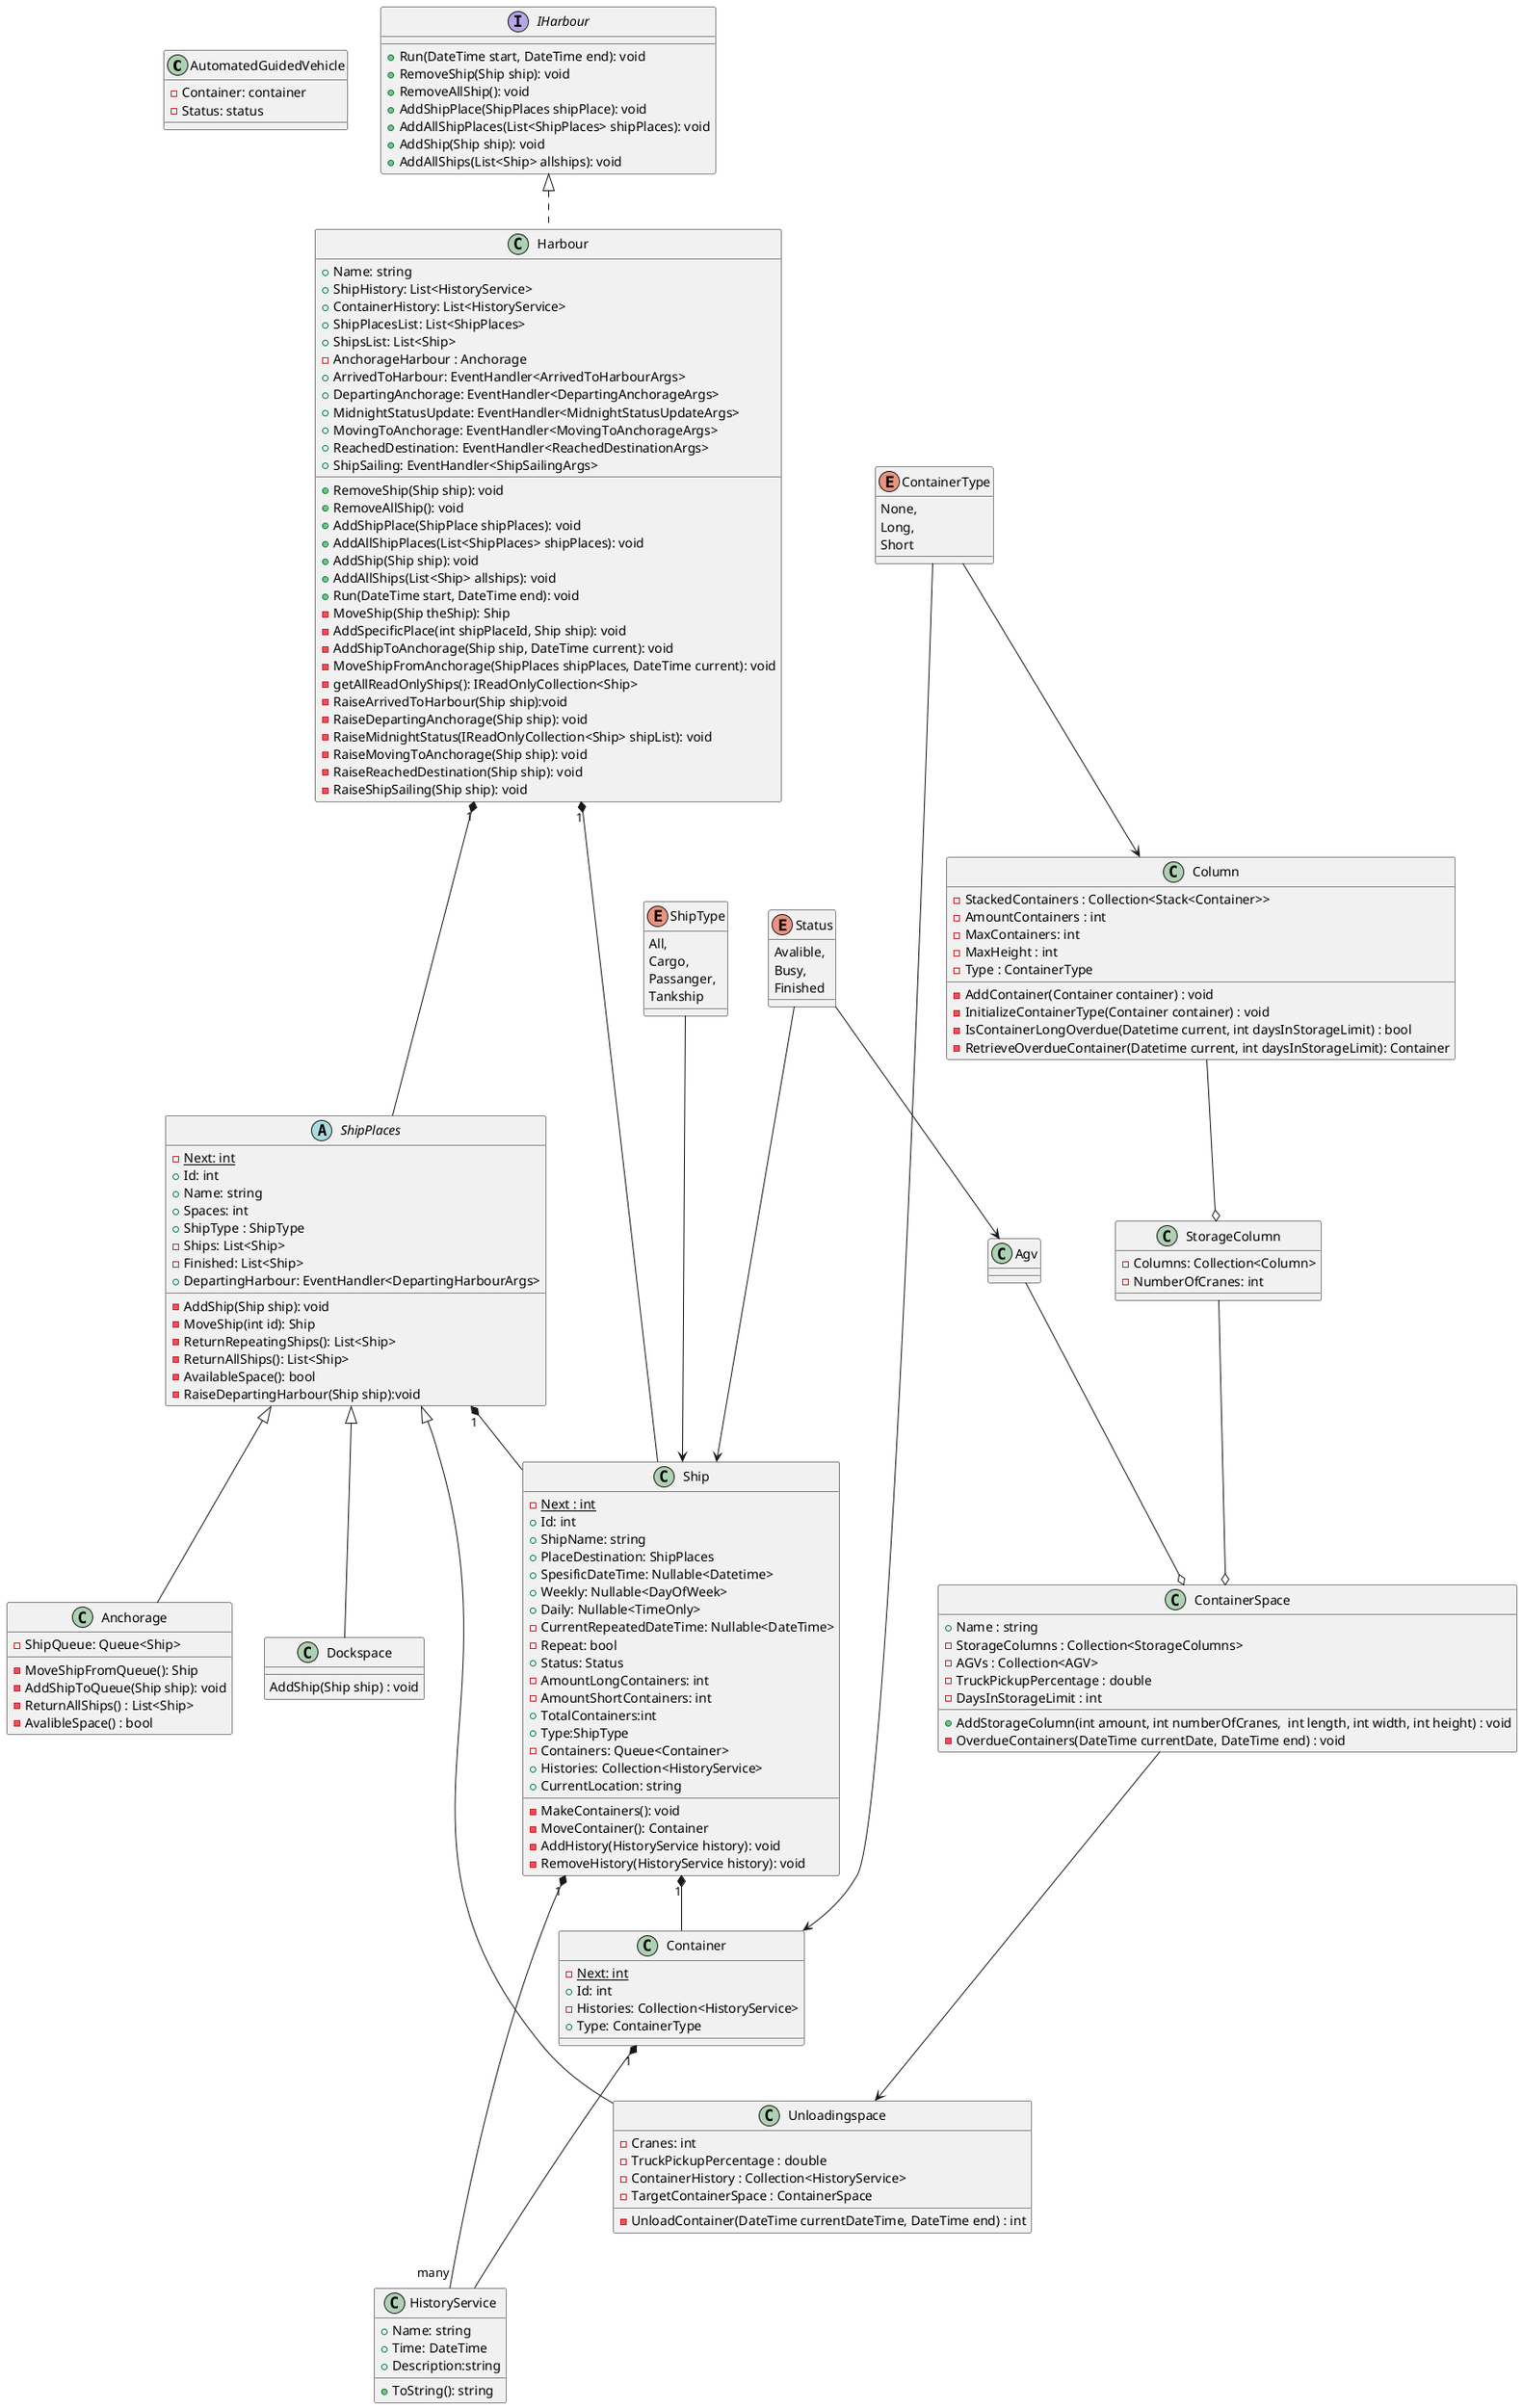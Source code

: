@startuml

class AutomatedGuidedVehicle {
    -Container: container
    -Status: status
}
class Anchorage extends ShipPlaces {
    -ShipQueue: Queue<Ship>
    -MoveShipFromQueue(): Ship
    -AddShipToQueue(Ship ship): void
    -ReturnAllShips() : List<Ship>
    -AvalibleSpace() : bool
}
class Column{
    -StackedContainers : Collection<Stack<Container>>
    -AmountContainers : int
    -MaxContainers: int
    -MaxHeight : int
    -Type : ContainerType

    -AddContainer(Container container) : void
    -InitializeContainerType(Container container) : void
    -IsContainerLongOverdue(Datetime current, int daysInStorageLimit) : bool
    -RetrieveOverdueContainer(Datetime current, int daysInStorageLimit): Container
}
class ContainerSpace {
    +Name : string
    -StorageColumns : Collection<StorageColumns>
    -AGVs : Collection<AGV>
    -TruckPickupPercentage : double
    -DaysInStorageLimit : int

    +AddStorageColumn(int amount, int numberOfCranes,  int length, int width, int height) : void
    -OverdueContainers(DateTime currentDate, DateTime end) : void
}
class Dockspace extends ShipPlaces {
    AddShip(Ship ship) : void
}
abstract class ShipPlaces {
    {static} -Next: int
    +Id: int
    +Name: string
    +Spaces: int
    +ShipType : ShipType
    -Ships: List<Ship>
    -Finished: List<Ship>
    +DepartingHarbour: EventHandler<DepartingHarbourArgs>

    -AddShip(Ship ship): void
    -MoveShip(int id): Ship
    -ReturnRepeatingShips(): List<Ship>
    -ReturnAllShips(): List<Ship>
    -AvailableSpace(): bool
    -RaiseDepartingHarbour(Ship ship):void
}

class StorageColumn{
    -Columns: Collection<Column>
    -NumberOfCranes: int
}
class Unloadingspace extends ShipPlaces {
    -Cranes: int
    -TruckPickupPercentage : double
    -ContainerHistory : Collection<HistoryService>
    -TargetContainerSpace : ContainerSpace

    -UnloadContainer(DateTime currentDateTime, DateTime end) : int
}
class Container {
    {static} - Next: int
    +Id: int
    -Histories: Collection<HistoryService>
    +Type: ContainerType
}
class HistoryService {
    +Name: string
    +Time: DateTime
    +Description:string

    +ToString(): string
}

class Ship {
    {static} -Next : int
    +Id: int
    +ShipName: string
    +PlaceDestination: ShipPlaces
    +SpesificDateTime: Nullable<Datetime>
    +Weekly: Nullable<DayOfWeek>
    +Daily: Nullable<TimeOnly>
    -CurrentRepeatedDateTime: Nullable<DateTime>
    -Repeat: bool
    +Status: Status
    -AmountLongContainers: int
    -AmountShortContainers: int
    +TotalContainers:int
    +Type:ShipType
    -Containers: Queue<Container>
    +Histories: Collection<HistoryService>
    +CurrentLocation: string

    -MakeContainers(): void
    -MoveContainer(): Container
    -AddHistory(HistoryService history): void
    -RemoveHistory(HistoryService history): void
}

class Harbour implements IHarbour {
    +Name: string
    +ShipHistory: List<HistoryService>
    +ContainerHistory: List<HistoryService>
    +ShipPlacesList: List<ShipPlaces>
    +ShipsList: List<Ship>
    -AnchorageHarbour : Anchorage
    +ArrivedToHarbour: EventHandler<ArrivedToHarbourArgs>
    +DepartingAnchorage: EventHandler<DepartingAnchorageArgs>
    +MidnightStatusUpdate: EventHandler<MidnightStatusUpdateArgs>
    +MovingToAnchorage: EventHandler<MovingToAnchorageArgs>
    +ReachedDestination: EventHandler<ReachedDestinationArgs>
    +ShipSailing: EventHandler<ShipSailingArgs>

    +RemoveShip(Ship ship): void
    +RemoveAllShip(): void
    +AddShipPlace(ShipPlace shipPlaces): void
    +AddAllShipPlaces(List<ShipPlaces> shipPlaces): void
    +AddShip(Ship ship): void
    +AddAllShips(List<Ship> allships): void
    +Run(DateTime start, DateTime end): void
    -MoveShip(Ship theShip): Ship
    -AddSpecificPlace(int shipPlaceId, Ship ship): void
    -AddShipToAnchorage(Ship ship, DateTime current): void
    -MoveShipFromAnchorage(ShipPlaces shipPlaces, DateTime current): void
    -getAllReadOnlyShips(): IReadOnlyCollection<Ship>
    -RaiseArrivedToHarbour(Ship ship):void
    -RaiseDepartingAnchorage(Ship ship): void
    -RaiseMidnightStatus(IReadOnlyCollection<Ship> shipList): void
    -RaiseMovingToAnchorage(Ship ship): void
    -RaiseReachedDestination(Ship ship): void
    -RaiseShipSailing(Ship ship): void
}
interface IHarbour {
    +Run(DateTime start, DateTime end): void
    +RemoveShip(Ship ship): void
    +RemoveAllShip(): void
    +AddShipPlace(ShipPlaces shipPlace): void
    +AddAllShipPlaces(List<ShipPlaces> shipPlaces): void
    +AddShip(Ship ship): void
    +AddAllShips(List<Ship> allships): void
}
enum ContainerType{
    None,
    Long,
    Short
}

enum ShipType{
    All,
    Cargo,
    Passanger,
    Tankship
}
enum Status{
    Avalible,
    Busy,
    Finished
}


ShipType ---> Ship
Harbour "1" *--- ShipPlaces
Harbour "1" *-- Ship
ShipPlaces "1" *-- Ship
Ship "1" *-- Container
Ship "1" *-- "many" HistoryService
Container "1" *--- HistoryService
ContainerSpace ---> Unloadingspace
Agv --o ContainerSpace
Column --o StorageColumn
StorageColumn --o ContainerSpace
ContainerType -----> Container
ContainerType -->Column
Status --> Ship
Status --> Agv









@enduml